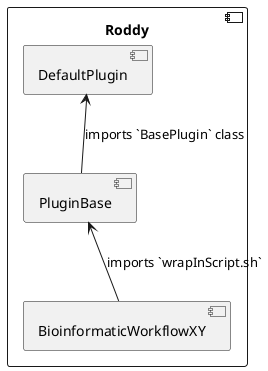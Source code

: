 @startuml

component Roddy {

    component DefaultPlugin

    component PluginBase

    component BioinformaticWorkflowXY

    BioinformaticWorkflowXY -up-> PluginBase : imports `wrapInScript.sh`

    PluginBase -up-> DefaultPlugin : imports `BasePlugin` class

}

@enduml